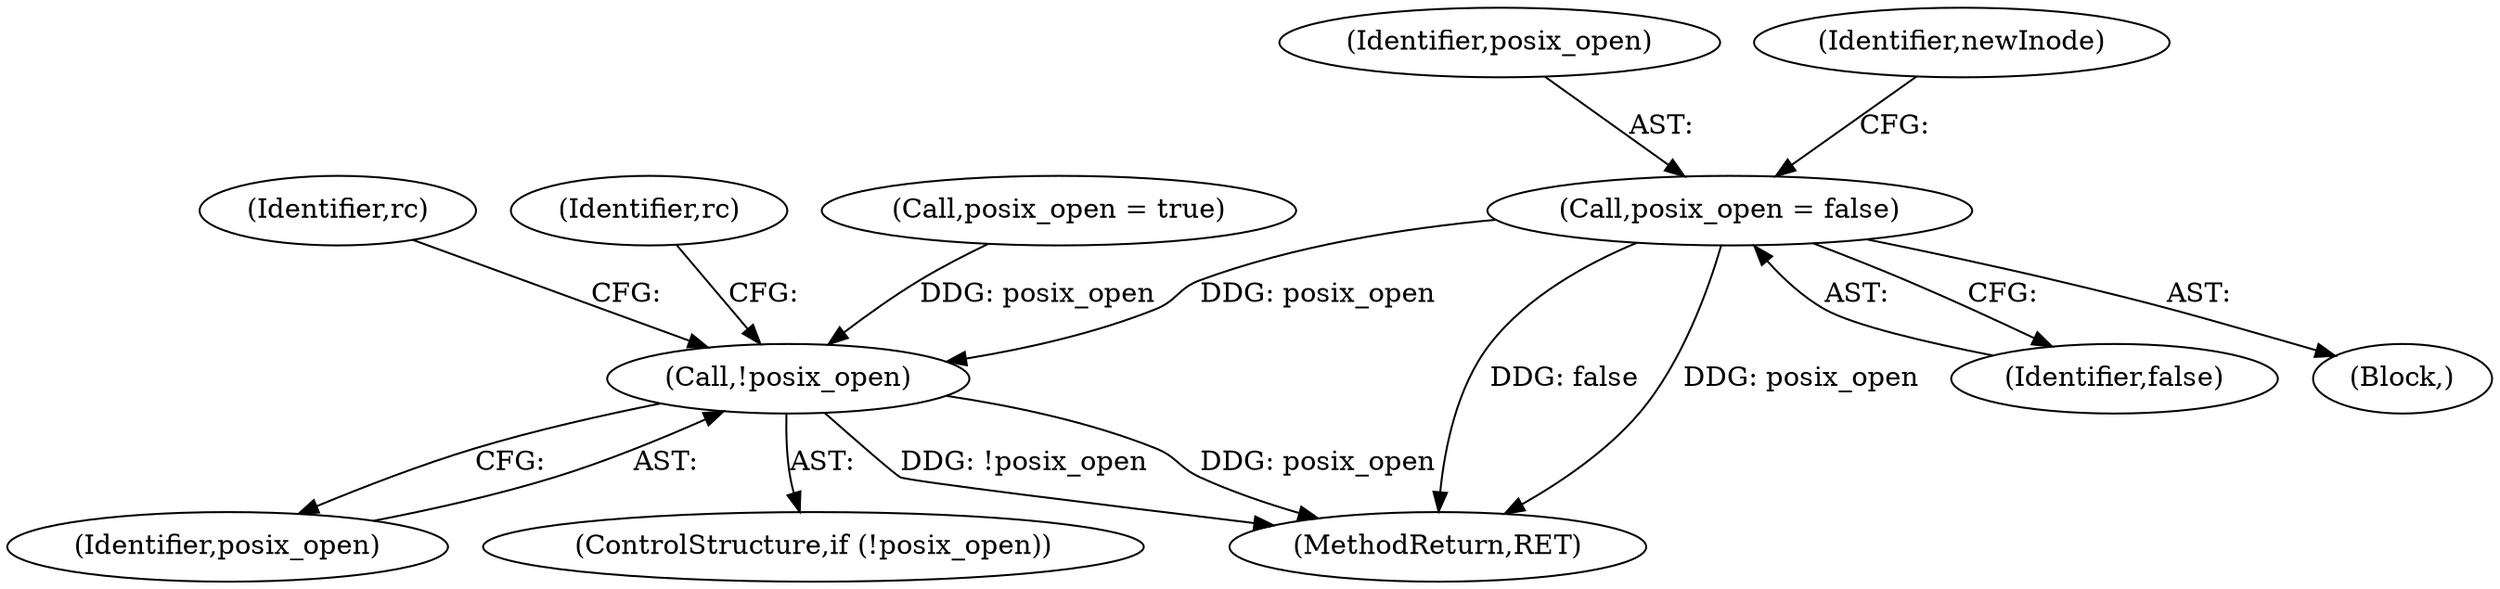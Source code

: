 digraph "0_linux_88d7d4e4a439f32acc56a6d860e415ee71d3df08@API" {
"1000132" [label="(Call,posix_open = false)"];
"1000375" [label="(Call,!posix_open)"];
"1000133" [label="(Identifier,posix_open)"];
"1000374" [label="(ControlStructure,if (!posix_open))"];
"1000403" [label="(Identifier,rc)"];
"1000378" [label="(Identifier,rc)"];
"1000114" [label="(Block,)"];
"1000134" [label="(Identifier,false)"];
"1000498" [label="(MethodReturn,RET)"];
"1000375" [label="(Call,!posix_open)"];
"1000132" [label="(Call,posix_open = false)"];
"1000355" [label="(Call,posix_open = true)"];
"1000376" [label="(Identifier,posix_open)"];
"1000141" [label="(Identifier,newInode)"];
"1000132" -> "1000114"  [label="AST: "];
"1000132" -> "1000134"  [label="CFG: "];
"1000133" -> "1000132"  [label="AST: "];
"1000134" -> "1000132"  [label="AST: "];
"1000141" -> "1000132"  [label="CFG: "];
"1000132" -> "1000498"  [label="DDG: false"];
"1000132" -> "1000498"  [label="DDG: posix_open"];
"1000132" -> "1000375"  [label="DDG: posix_open"];
"1000375" -> "1000374"  [label="AST: "];
"1000375" -> "1000376"  [label="CFG: "];
"1000376" -> "1000375"  [label="AST: "];
"1000378" -> "1000375"  [label="CFG: "];
"1000403" -> "1000375"  [label="CFG: "];
"1000375" -> "1000498"  [label="DDG: posix_open"];
"1000375" -> "1000498"  [label="DDG: !posix_open"];
"1000355" -> "1000375"  [label="DDG: posix_open"];
}
